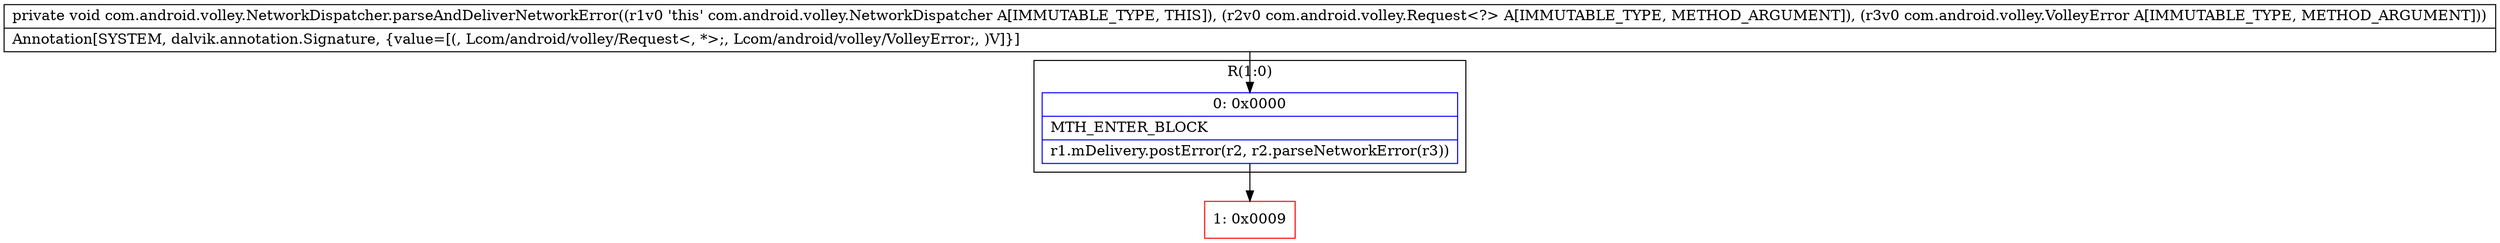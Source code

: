 digraph "CFG forcom.android.volley.NetworkDispatcher.parseAndDeliverNetworkError(Lcom\/android\/volley\/Request;Lcom\/android\/volley\/VolleyError;)V" {
subgraph cluster_Region_494952237 {
label = "R(1:0)";
node [shape=record,color=blue];
Node_0 [shape=record,label="{0\:\ 0x0000|MTH_ENTER_BLOCK\l|r1.mDelivery.postError(r2, r2.parseNetworkError(r3))\l}"];
}
Node_1 [shape=record,color=red,label="{1\:\ 0x0009}"];
MethodNode[shape=record,label="{private void com.android.volley.NetworkDispatcher.parseAndDeliverNetworkError((r1v0 'this' com.android.volley.NetworkDispatcher A[IMMUTABLE_TYPE, THIS]), (r2v0 com.android.volley.Request\<?\> A[IMMUTABLE_TYPE, METHOD_ARGUMENT]), (r3v0 com.android.volley.VolleyError A[IMMUTABLE_TYPE, METHOD_ARGUMENT]))  | Annotation[SYSTEM, dalvik.annotation.Signature, \{value=[(, Lcom\/android\/volley\/Request\<, *\>;, Lcom\/android\/volley\/VolleyError;, )V]\}]\l}"];
MethodNode -> Node_0;
Node_0 -> Node_1;
}

